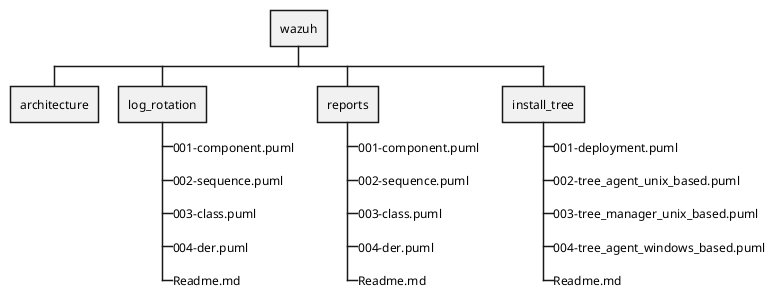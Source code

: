 @startwbs
+ wazuh
 + architecture
 + log_rotation
  +_ 001-component.puml
  +_ 002-sequence.puml
  +_ 003-class.puml
  +_ 004-der.puml
  +_ Readme.md
 + reports
  +_ 001-component.puml
  +_ 002-sequence.puml
  +_ 003-class.puml
  +_ 004-der.puml
  +_ Readme.md
 + install_tree
  +_ 001-deployment.puml
  +_ 002-tree_agent_unix_based.puml
  +_ 003-tree_manager_unix_based.puml
  +_ 004-tree_agent_windows_based.puml
  +_ Readme.md
@endwbs